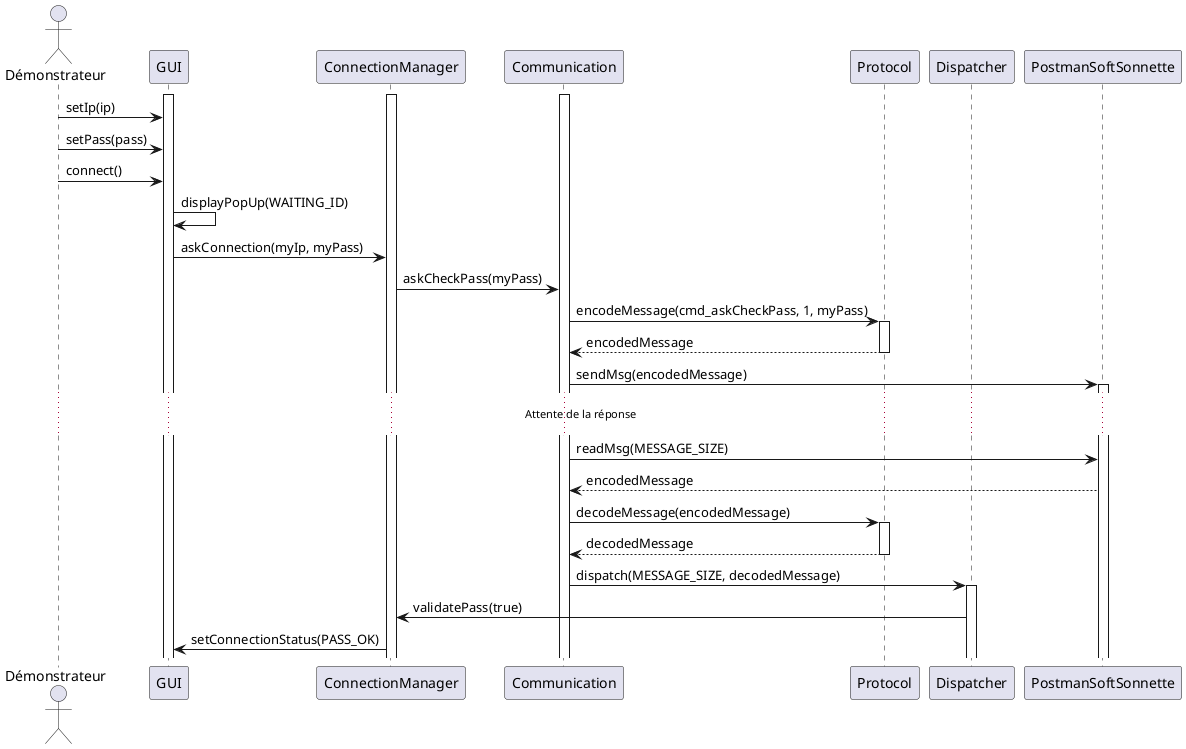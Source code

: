 @startuml

actor Démonstrateur
participant GUI
participant ConnectionManager
participant Communication
participant Protocol
participant Dispatcher
participant PostmanSoftSonnette

activate Communication
activate GUI
activate ConnectionManager

Démonstrateur -> GUI : setIp(ip)
Démonstrateur -> GUI : setPass(pass)
Démonstrateur -> GUI : connect()
GUI -> GUI : displayPopUp(WAITING_ID)

GUI -> ConnectionManager : askConnection(myIp, myPass)

ConnectionManager -> Communication : askCheckPass(myPass)

Communication -> Protocol : encodeMessage(cmd_askCheckPass, 1, myPass)
activate Protocol
Protocol --> Communication : encodedMessage
deactivate Protocol

Communication -> PostmanSoftSonnette : sendMsg(encodedMessage)
activate PostmanSoftSonnette
... Attente de la réponse ...
Communication -> PostmanSoftSonnette : readMsg(MESSAGE_SIZE)
PostmanSoftSonnette --> Communication : encodedMessage

Communication -> Protocol : decodeMessage(encodedMessage)
activate Protocol
Protocol --> Communication : decodedMessage
deactivate Protocol

Communication -> Dispatcher : dispatch(MESSAGE_SIZE, decodedMessage)
activate Dispatcher

Dispatcher -> ConnectionManager : validatePass(true)

ConnectionManager -> GUI : setConnectionStatus(PASS_OK)

@enduml